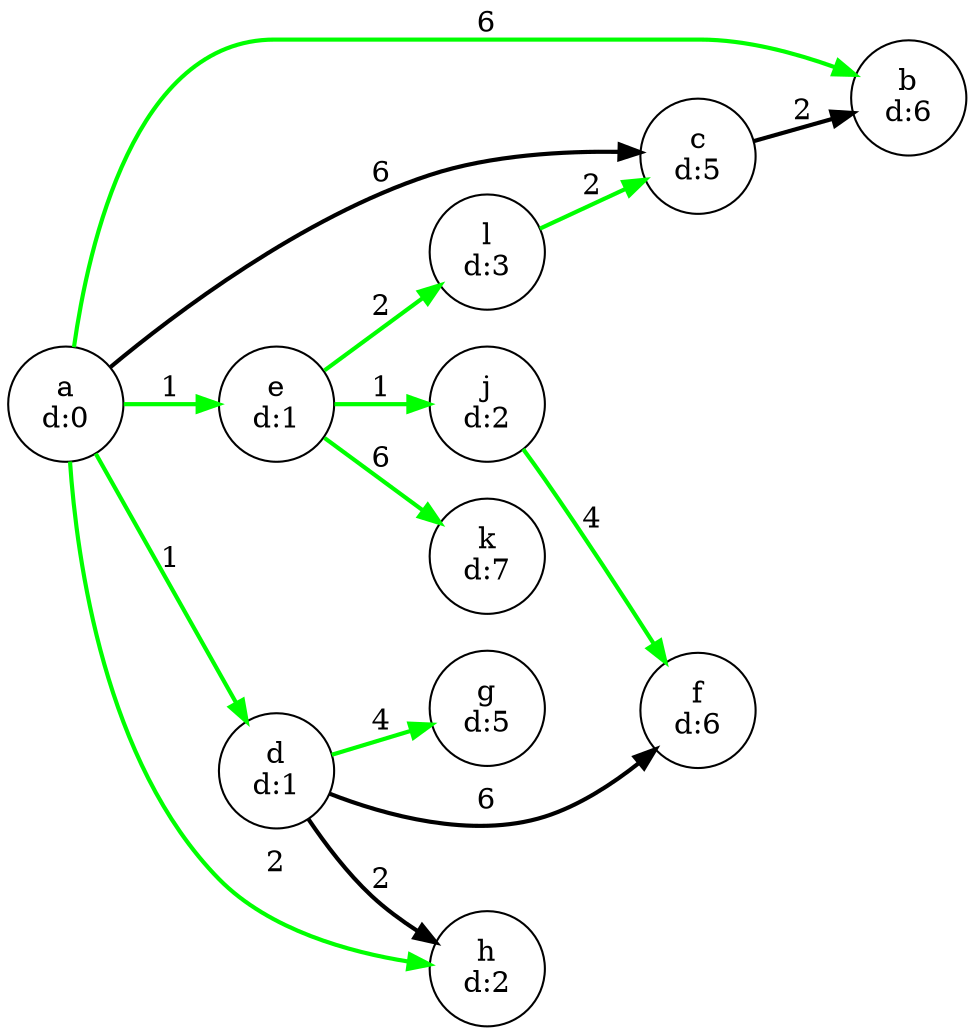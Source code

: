 digraph g {
	rankdir = LR;	node[shape=circle style=filled];
	a[name="a", label="a\nd:0", fillcolor="white"];
	b[name="b", label="b\nd:6", fillcolor="white"];
	c[name="c", label="c\nd:5", fillcolor="white"];
	d[name="d", label="d\nd:1", fillcolor="white"];
	e[name="e", label="e\nd:1", fillcolor="white"];
	f[name="f", label="f\nd:6", fillcolor="white"];
	g[name="g", label="g\nd:5", fillcolor="white"];
	h[name="h", label="h\nd:2", fillcolor="white"];
	j[name="j", label="j\nd:2", fillcolor="white"];
	k[name="k", label="k\nd:7", fillcolor="white"];
	l[name="l", label="l\nd:3", fillcolor="white"];

	edge[dir = forward];
	a -> b[penwidth=2, color="green", label="6"];
	a -> c[penwidth=2, color="black", label="6"];
	a -> d[penwidth=2, color="green", label="1"];
	a -> e[penwidth=2, color="green", label="1"];
	a -> h[penwidth=2, color="green", label="2"];
	c -> b[penwidth=2, color="black", label="2"];
	d -> f[penwidth=2, color="black", label="6"];
	d -> g[penwidth=2, color="green", label="4"];
	d -> h[penwidth=2, color="black", label="2"];
	e -> j[penwidth=2, color="green", label="1"];
	e -> k[penwidth=2, color="green", label="6"];
	e -> l[penwidth=2, color="green", label="2"];
	j -> f[penwidth=2, color="green", label="4"];
	l -> c[penwidth=2, color="green", label="2"];
}
